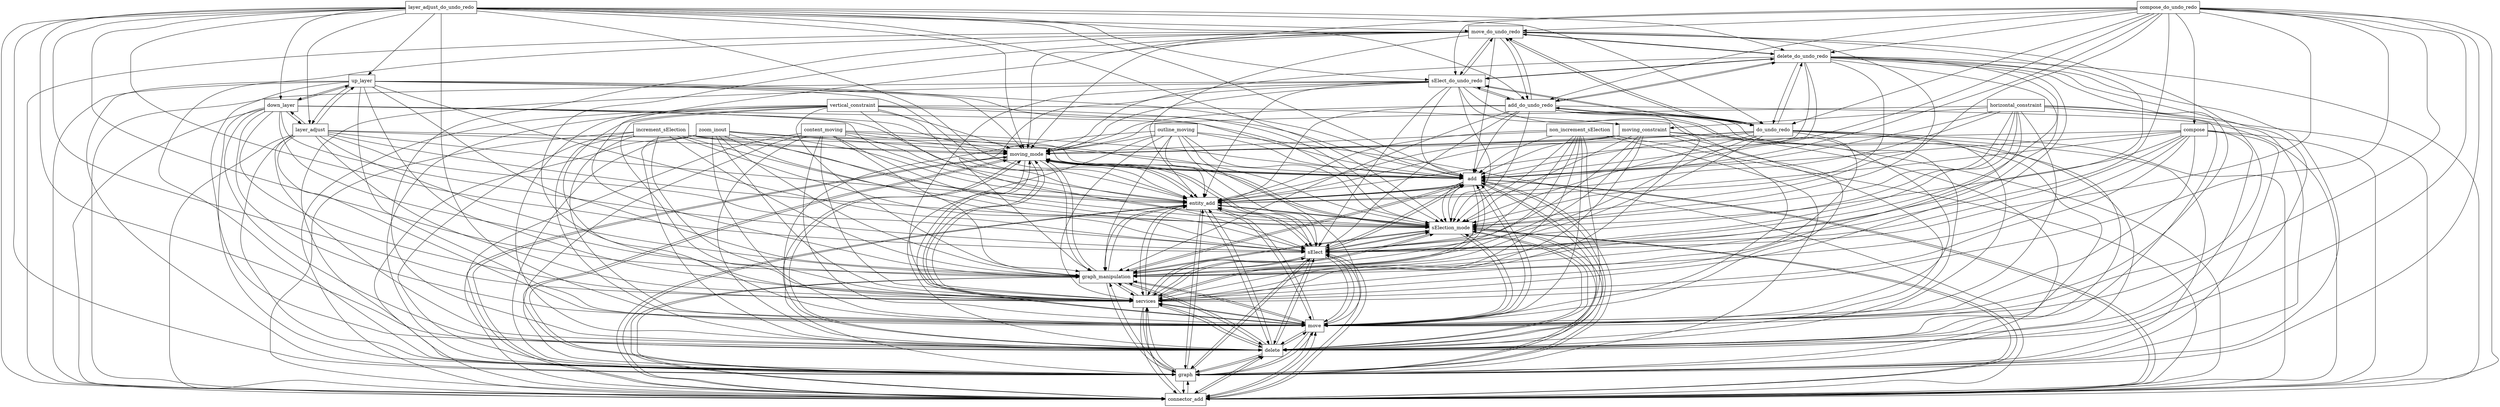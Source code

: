 digraph{
graph [rankdir=TB];
node [shape=box];
edge [arrowhead=normal];
0[label="moving_mode",]
1[label="move_do_undo_redo",]
2[label="zoom_inout",]
3[label="layer_adjust_do_undo_redo",]
4[label="add",]
5[label="connector_add",]
6[label="moving_constraint",]
7[label="compose_do_undo_redo",]
8[label="graph",]
9[label="content_moving",]
10[label="up_layer",]
11[label="delete",]
12[label="compose",]
13[label="move",]
14[label="non_increment_sElection",]
15[label="services",]
16[label="down_layer",]
17[label="layer_adjust",]
18[label="increment_sElection",]
19[label="graph_manipulation",]
20[label="delete_do_undo_redo",]
21[label="sElect_do_undo_redo",]
22[label="do_undo_redo",]
23[label="horizontal_constraint",]
24[label="sElect",]
25[label="outline_moving",]
26[label="sElection_mode",]
27[label="add_do_undo_redo",]
28[label="vertical_constraint",]
29[label="entity_add",]
0->4[label="",]
0->5[label="",]
0->8[label="",]
0->11[label="",]
0->13[label="",]
0->15[label="",]
0->19[label="",]
0->24[label="",]
0->26[label="",]
0->29[label="",]
1->0[label="",]
1->4[label="",]
1->5[label="",]
1->8[label="",]
1->11[label="",]
1->13[label="",]
1->15[label="",]
1->19[label="",]
1->20[label="",]
1->21[label="",]
1->22[label="",]
1->24[label="",]
1->26[label="",]
1->27[label="",]
1->29[label="",]
2->0[label="",]
2->4[label="",]
2->5[label="",]
2->8[label="",]
2->11[label="",]
2->13[label="",]
2->15[label="",]
2->19[label="",]
2->24[label="",]
2->26[label="",]
2->29[label="",]
3->0[label="",]
3->1[label="",]
3->4[label="",]
3->5[label="",]
3->8[label="",]
3->10[label="",]
3->11[label="",]
3->13[label="",]
3->15[label="",]
3->16[label="",]
3->17[label="",]
3->19[label="",]
3->20[label="",]
3->21[label="",]
3->22[label="",]
3->24[label="",]
3->26[label="",]
3->27[label="",]
3->29[label="",]
4->0[label="",]
4->5[label="",]
4->8[label="",]
4->11[label="",]
4->13[label="",]
4->15[label="",]
4->19[label="",]
4->24[label="",]
4->26[label="",]
4->29[label="",]
5->0[label="",]
5->4[label="",]
5->8[label="",]
5->11[label="",]
5->13[label="",]
5->15[label="",]
5->19[label="",]
5->24[label="",]
5->26[label="",]
5->29[label="",]
6->0[label="",]
6->4[label="",]
6->5[label="",]
6->8[label="",]
6->11[label="",]
6->13[label="",]
6->15[label="",]
6->19[label="",]
6->24[label="",]
6->26[label="",]
6->29[label="",]
7->0[label="",]
7->1[label="",]
7->4[label="",]
7->5[label="",]
7->8[label="",]
7->11[label="",]
7->12[label="",]
7->13[label="",]
7->15[label="",]
7->19[label="",]
7->20[label="",]
7->21[label="",]
7->22[label="",]
7->24[label="",]
7->26[label="",]
7->27[label="",]
7->29[label="",]
8->0[label="",]
8->4[label="",]
8->5[label="",]
8->11[label="",]
8->13[label="",]
8->15[label="",]
8->19[label="",]
8->24[label="",]
8->26[label="",]
8->29[label="",]
9->0[label="",]
9->4[label="",]
9->5[label="",]
9->8[label="",]
9->11[label="",]
9->13[label="",]
9->15[label="",]
9->19[label="",]
9->24[label="",]
9->26[label="",]
9->29[label="",]
10->0[label="",]
10->4[label="",]
10->5[label="",]
10->8[label="",]
10->11[label="",]
10->13[label="",]
10->15[label="",]
10->16[label="",]
10->17[label="",]
10->19[label="",]
10->24[label="",]
10->26[label="",]
10->29[label="",]
11->0[label="",]
11->4[label="",]
11->5[label="",]
11->8[label="",]
11->13[label="",]
11->15[label="",]
11->19[label="",]
11->24[label="",]
11->26[label="",]
11->29[label="",]
12->0[label="",]
12->4[label="",]
12->5[label="",]
12->8[label="",]
12->11[label="",]
12->13[label="",]
12->15[label="",]
12->19[label="",]
12->24[label="",]
12->26[label="",]
12->29[label="",]
13->0[label="",]
13->4[label="",]
13->5[label="",]
13->8[label="",]
13->11[label="",]
13->15[label="",]
13->19[label="",]
13->24[label="",]
13->26[label="",]
13->29[label="",]
14->0[label="",]
14->4[label="",]
14->5[label="",]
14->8[label="",]
14->11[label="",]
14->13[label="",]
14->15[label="",]
14->19[label="",]
14->24[label="",]
14->26[label="",]
14->29[label="",]
15->0[label="",]
15->4[label="",]
15->5[label="",]
15->8[label="",]
15->11[label="",]
15->13[label="",]
15->19[label="",]
15->24[label="",]
15->26[label="",]
15->29[label="",]
16->0[label="",]
16->4[label="",]
16->5[label="",]
16->8[label="",]
16->10[label="",]
16->11[label="",]
16->13[label="",]
16->15[label="",]
16->17[label="",]
16->19[label="",]
16->24[label="",]
16->26[label="",]
16->29[label="",]
17->0[label="",]
17->4[label="",]
17->5[label="",]
17->8[label="",]
17->10[label="",]
17->11[label="",]
17->13[label="",]
17->15[label="",]
17->16[label="",]
17->19[label="",]
17->24[label="",]
17->26[label="",]
17->29[label="",]
18->0[label="",]
18->4[label="",]
18->5[label="",]
18->8[label="",]
18->11[label="",]
18->13[label="",]
18->15[label="",]
18->19[label="",]
18->24[label="",]
18->26[label="",]
18->29[label="",]
19->0[label="",]
19->4[label="",]
19->5[label="",]
19->8[label="",]
19->11[label="",]
19->13[label="",]
19->15[label="",]
19->24[label="",]
19->26[label="",]
19->29[label="",]
20->0[label="",]
20->1[label="",]
20->4[label="",]
20->5[label="",]
20->8[label="",]
20->11[label="",]
20->13[label="",]
20->15[label="",]
20->19[label="",]
20->21[label="",]
20->22[label="",]
20->24[label="",]
20->26[label="",]
20->27[label="",]
20->29[label="",]
21->0[label="",]
21->1[label="",]
21->4[label="",]
21->5[label="",]
21->8[label="",]
21->11[label="",]
21->13[label="",]
21->15[label="",]
21->19[label="",]
21->20[label="",]
21->22[label="",]
21->24[label="",]
21->26[label="",]
21->27[label="",]
21->29[label="",]
22->0[label="",]
22->1[label="",]
22->4[label="",]
22->5[label="",]
22->8[label="",]
22->11[label="",]
22->13[label="",]
22->15[label="",]
22->19[label="",]
22->20[label="",]
22->21[label="",]
22->24[label="",]
22->26[label="",]
22->27[label="",]
22->29[label="",]
23->0[label="",]
23->4[label="",]
23->5[label="",]
23->6[label="",]
23->8[label="",]
23->11[label="",]
23->13[label="",]
23->15[label="",]
23->19[label="",]
23->24[label="",]
23->26[label="",]
23->29[label="",]
24->0[label="",]
24->4[label="",]
24->5[label="",]
24->8[label="",]
24->11[label="",]
24->13[label="",]
24->15[label="",]
24->19[label="",]
24->26[label="",]
24->29[label="",]
25->0[label="",]
25->4[label="",]
25->5[label="",]
25->8[label="",]
25->11[label="",]
25->13[label="",]
25->15[label="",]
25->19[label="",]
25->24[label="",]
25->26[label="",]
25->29[label="",]
26->0[label="",]
26->4[label="",]
26->5[label="",]
26->8[label="",]
26->11[label="",]
26->13[label="",]
26->15[label="",]
26->19[label="",]
26->24[label="",]
26->29[label="",]
27->0[label="",]
27->1[label="",]
27->4[label="",]
27->5[label="",]
27->8[label="",]
27->11[label="",]
27->13[label="",]
27->15[label="",]
27->19[label="",]
27->20[label="",]
27->21[label="",]
27->22[label="",]
27->24[label="",]
27->26[label="",]
27->29[label="",]
28->0[label="",]
28->4[label="",]
28->5[label="",]
28->6[label="",]
28->8[label="",]
28->11[label="",]
28->13[label="",]
28->15[label="",]
28->19[label="",]
28->24[label="",]
28->26[label="",]
28->29[label="",]
29->0[label="",]
29->4[label="",]
29->5[label="",]
29->8[label="",]
29->11[label="",]
29->13[label="",]
29->15[label="",]
29->19[label="",]
29->24[label="",]
29->26[label="",]
}
